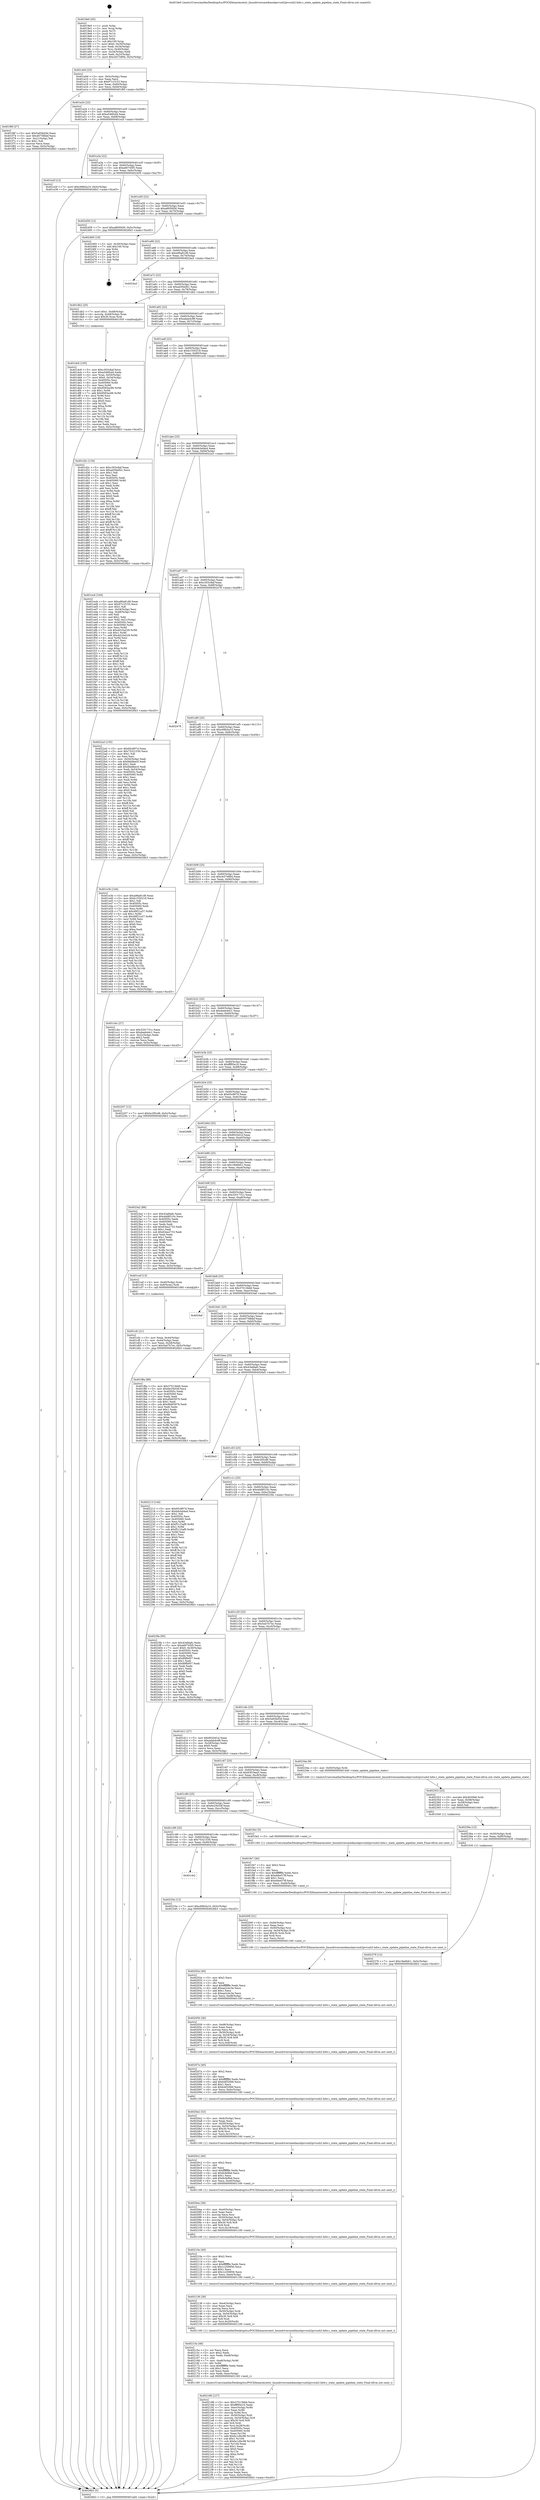 digraph "0x4019e0" {
  label = "0x4019e0 (/mnt/c/Users/mathe/Desktop/tcc/POCII/binaries/extr_linuxdriversmediausbpvrusb2pvrusb2-hdw.c_state_update_pipeline_state_Final-ollvm.out::main(0))"
  labelloc = "t"
  node[shape=record]

  Entry [label="",width=0.3,height=0.3,shape=circle,fillcolor=black,style=filled]
  "0x401a0d" [label="{
     0x401a0d [23]\l
     | [instrs]\l
     &nbsp;&nbsp;0x401a0d \<+3\>: mov -0x5c(%rbp),%eax\l
     &nbsp;&nbsp;0x401a10 \<+2\>: mov %eax,%ecx\l
     &nbsp;&nbsp;0x401a12 \<+6\>: sub $0x97c1f153,%ecx\l
     &nbsp;&nbsp;0x401a18 \<+3\>: mov %eax,-0x60(%rbp)\l
     &nbsp;&nbsp;0x401a1b \<+3\>: mov %ecx,-0x64(%rbp)\l
     &nbsp;&nbsp;0x401a1e \<+6\>: je 0000000000401f6f \<main+0x58f\>\l
  }"]
  "0x401f6f" [label="{
     0x401f6f [27]\l
     | [instrs]\l
     &nbsp;&nbsp;0x401f6f \<+5\>: mov $0x5a93bd3d,%eax\l
     &nbsp;&nbsp;0x401f74 \<+5\>: mov $0x40758bbf,%ecx\l
     &nbsp;&nbsp;0x401f79 \<+3\>: mov -0x21(%rbp),%dl\l
     &nbsp;&nbsp;0x401f7c \<+3\>: test $0x1,%dl\l
     &nbsp;&nbsp;0x401f7f \<+3\>: cmovne %ecx,%eax\l
     &nbsp;&nbsp;0x401f82 \<+3\>: mov %eax,-0x5c(%rbp)\l
     &nbsp;&nbsp;0x401f85 \<+5\>: jmp 00000000004026b3 \<main+0xcd3\>\l
  }"]
  "0x401a24" [label="{
     0x401a24 [22]\l
     | [instrs]\l
     &nbsp;&nbsp;0x401a24 \<+5\>: jmp 0000000000401a29 \<main+0x49\>\l
     &nbsp;&nbsp;0x401a29 \<+3\>: mov -0x60(%rbp),%eax\l
     &nbsp;&nbsp;0x401a2c \<+5\>: sub $0xa546fcd4,%eax\l
     &nbsp;&nbsp;0x401a31 \<+3\>: mov %eax,-0x68(%rbp)\l
     &nbsp;&nbsp;0x401a34 \<+6\>: je 0000000000401e2f \<main+0x44f\>\l
  }"]
  Exit [label="",width=0.3,height=0.3,shape=circle,fillcolor=black,style=filled,peripheries=2]
  "0x401e2f" [label="{
     0x401e2f [12]\l
     | [instrs]\l
     &nbsp;&nbsp;0x401e2f \<+7\>: movl $0xc69b5a10,-0x5c(%rbp)\l
     &nbsp;&nbsp;0x401e36 \<+5\>: jmp 00000000004026b3 \<main+0xcd3\>\l
  }"]
  "0x401a3a" [label="{
     0x401a3a [22]\l
     | [instrs]\l
     &nbsp;&nbsp;0x401a3a \<+5\>: jmp 0000000000401a3f \<main+0x5f\>\l
     &nbsp;&nbsp;0x401a3f \<+3\>: mov -0x60(%rbp),%eax\l
     &nbsp;&nbsp;0x401a42 \<+5\>: sub $0xa60745f5,%eax\l
     &nbsp;&nbsp;0x401a47 \<+3\>: mov %eax,-0x6c(%rbp)\l
     &nbsp;&nbsp;0x401a4a \<+6\>: je 0000000000402459 \<main+0xa79\>\l
  }"]
  "0x402379" [label="{
     0x402379 [12]\l
     | [instrs]\l
     &nbsp;&nbsp;0x402379 \<+7\>: movl $0x18e6bfc1,-0x5c(%rbp)\l
     &nbsp;&nbsp;0x402380 \<+5\>: jmp 00000000004026b3 \<main+0xcd3\>\l
  }"]
  "0x402459" [label="{
     0x402459 [12]\l
     | [instrs]\l
     &nbsp;&nbsp;0x402459 \<+7\>: movl $0xa895f456,-0x5c(%rbp)\l
     &nbsp;&nbsp;0x402460 \<+5\>: jmp 00000000004026b3 \<main+0xcd3\>\l
  }"]
  "0x401a50" [label="{
     0x401a50 [22]\l
     | [instrs]\l
     &nbsp;&nbsp;0x401a50 \<+5\>: jmp 0000000000401a55 \<main+0x75\>\l
     &nbsp;&nbsp;0x401a55 \<+3\>: mov -0x60(%rbp),%eax\l
     &nbsp;&nbsp;0x401a58 \<+5\>: sub $0xa895f456,%eax\l
     &nbsp;&nbsp;0x401a5d \<+3\>: mov %eax,-0x70(%rbp)\l
     &nbsp;&nbsp;0x401a60 \<+6\>: je 0000000000402465 \<main+0xa85\>\l
  }"]
  "0x40236a" [label="{
     0x40236a [15]\l
     | [instrs]\l
     &nbsp;&nbsp;0x40236a \<+4\>: mov -0x50(%rbp),%rdi\l
     &nbsp;&nbsp;0x40236e \<+6\>: mov %eax,-0xf0(%rbp)\l
     &nbsp;&nbsp;0x402374 \<+5\>: call 0000000000401030 \<free@plt\>\l
     | [calls]\l
     &nbsp;&nbsp;0x401030 \{1\} (unknown)\l
  }"]
  "0x402465" [label="{
     0x402465 [19]\l
     | [instrs]\l
     &nbsp;&nbsp;0x402465 \<+3\>: mov -0x30(%rbp),%eax\l
     &nbsp;&nbsp;0x402468 \<+7\>: add $0x100,%rsp\l
     &nbsp;&nbsp;0x40246f \<+1\>: pop %rbx\l
     &nbsp;&nbsp;0x402470 \<+2\>: pop %r12\l
     &nbsp;&nbsp;0x402472 \<+2\>: pop %r14\l
     &nbsp;&nbsp;0x402474 \<+2\>: pop %r15\l
     &nbsp;&nbsp;0x402476 \<+1\>: pop %rbp\l
     &nbsp;&nbsp;0x402477 \<+1\>: ret\l
  }"]
  "0x401a66" [label="{
     0x401a66 [22]\l
     | [instrs]\l
     &nbsp;&nbsp;0x401a66 \<+5\>: jmp 0000000000401a6b \<main+0x8b\>\l
     &nbsp;&nbsp;0x401a6b \<+3\>: mov -0x60(%rbp),%eax\l
     &nbsp;&nbsp;0x401a6e \<+5\>: sub $0xa96a81d9,%eax\l
     &nbsp;&nbsp;0x401a73 \<+3\>: mov %eax,-0x74(%rbp)\l
     &nbsp;&nbsp;0x401a76 \<+6\>: je 00000000004024a3 \<main+0xac3\>\l
  }"]
  "0x402353" [label="{
     0x402353 [23]\l
     | [instrs]\l
     &nbsp;&nbsp;0x402353 \<+10\>: movabs $0x4030b6,%rdi\l
     &nbsp;&nbsp;0x40235d \<+3\>: mov %eax,-0x58(%rbp)\l
     &nbsp;&nbsp;0x402360 \<+3\>: mov -0x58(%rbp),%esi\l
     &nbsp;&nbsp;0x402363 \<+2\>: mov $0x0,%al\l
     &nbsp;&nbsp;0x402365 \<+5\>: call 0000000000401040 \<printf@plt\>\l
     | [calls]\l
     &nbsp;&nbsp;0x401040 \{1\} (unknown)\l
  }"]
  "0x4024a3" [label="{
     0x4024a3\l
  }", style=dashed]
  "0x401a7c" [label="{
     0x401a7c [22]\l
     | [instrs]\l
     &nbsp;&nbsp;0x401a7c \<+5\>: jmp 0000000000401a81 \<main+0xa1\>\l
     &nbsp;&nbsp;0x401a81 \<+3\>: mov -0x60(%rbp),%eax\l
     &nbsp;&nbsp;0x401a84 \<+5\>: sub $0xad30e0b1,%eax\l
     &nbsp;&nbsp;0x401a89 \<+3\>: mov %eax,-0x78(%rbp)\l
     &nbsp;&nbsp;0x401a8c \<+6\>: je 0000000000401db2 \<main+0x3d2\>\l
  }"]
  "0x401cb2" [label="{
     0x401cb2\l
  }", style=dashed]
  "0x401db2" [label="{
     0x401db2 [20]\l
     | [instrs]\l
     &nbsp;&nbsp;0x401db2 \<+7\>: movl $0x1,-0x48(%rbp)\l
     &nbsp;&nbsp;0x401db9 \<+4\>: movslq -0x48(%rbp),%rax\l
     &nbsp;&nbsp;0x401dbd \<+4\>: imul $0x30,%rax,%rdi\l
     &nbsp;&nbsp;0x401dc1 \<+5\>: call 0000000000401050 \<malloc@plt\>\l
     | [calls]\l
     &nbsp;&nbsp;0x401050 \{1\} (unknown)\l
  }"]
  "0x401a92" [label="{
     0x401a92 [22]\l
     | [instrs]\l
     &nbsp;&nbsp;0x401a92 \<+5\>: jmp 0000000000401a97 \<main+0xb7\>\l
     &nbsp;&nbsp;0x401a97 \<+3\>: mov -0x60(%rbp),%eax\l
     &nbsp;&nbsp;0x401a9a \<+5\>: sub $0xadab4c98,%eax\l
     &nbsp;&nbsp;0x401a9f \<+3\>: mov %eax,-0x7c(%rbp)\l
     &nbsp;&nbsp;0x401aa2 \<+6\>: je 0000000000401d2c \<main+0x34c\>\l
  }"]
  "0x40233e" [label="{
     0x40233e [12]\l
     | [instrs]\l
     &nbsp;&nbsp;0x40233e \<+7\>: movl $0xc69b5a10,-0x5c(%rbp)\l
     &nbsp;&nbsp;0x402345 \<+5\>: jmp 00000000004026b3 \<main+0xcd3\>\l
  }"]
  "0x401d2c" [label="{
     0x401d2c [134]\l
     | [instrs]\l
     &nbsp;&nbsp;0x401d2c \<+5\>: mov $0xc303c8af,%eax\l
     &nbsp;&nbsp;0x401d31 \<+5\>: mov $0xad30e0b1,%ecx\l
     &nbsp;&nbsp;0x401d36 \<+2\>: mov $0x1,%dl\l
     &nbsp;&nbsp;0x401d38 \<+2\>: xor %esi,%esi\l
     &nbsp;&nbsp;0x401d3a \<+7\>: mov 0x40505c,%edi\l
     &nbsp;&nbsp;0x401d41 \<+8\>: mov 0x405060,%r8d\l
     &nbsp;&nbsp;0x401d49 \<+3\>: sub $0x1,%esi\l
     &nbsp;&nbsp;0x401d4c \<+3\>: mov %edi,%r9d\l
     &nbsp;&nbsp;0x401d4f \<+3\>: add %esi,%r9d\l
     &nbsp;&nbsp;0x401d52 \<+4\>: imul %r9d,%edi\l
     &nbsp;&nbsp;0x401d56 \<+3\>: and $0x1,%edi\l
     &nbsp;&nbsp;0x401d59 \<+3\>: cmp $0x0,%edi\l
     &nbsp;&nbsp;0x401d5c \<+4\>: sete %r10b\l
     &nbsp;&nbsp;0x401d60 \<+4\>: cmp $0xa,%r8d\l
     &nbsp;&nbsp;0x401d64 \<+4\>: setl %r11b\l
     &nbsp;&nbsp;0x401d68 \<+3\>: mov %r10b,%bl\l
     &nbsp;&nbsp;0x401d6b \<+3\>: xor $0xff,%bl\l
     &nbsp;&nbsp;0x401d6e \<+3\>: mov %r11b,%r14b\l
     &nbsp;&nbsp;0x401d71 \<+4\>: xor $0xff,%r14b\l
     &nbsp;&nbsp;0x401d75 \<+3\>: xor $0x1,%dl\l
     &nbsp;&nbsp;0x401d78 \<+3\>: mov %bl,%r15b\l
     &nbsp;&nbsp;0x401d7b \<+4\>: and $0xff,%r15b\l
     &nbsp;&nbsp;0x401d7f \<+3\>: and %dl,%r10b\l
     &nbsp;&nbsp;0x401d82 \<+3\>: mov %r14b,%r12b\l
     &nbsp;&nbsp;0x401d85 \<+4\>: and $0xff,%r12b\l
     &nbsp;&nbsp;0x401d89 \<+3\>: and %dl,%r11b\l
     &nbsp;&nbsp;0x401d8c \<+3\>: or %r10b,%r15b\l
     &nbsp;&nbsp;0x401d8f \<+3\>: or %r11b,%r12b\l
     &nbsp;&nbsp;0x401d92 \<+3\>: xor %r12b,%r15b\l
     &nbsp;&nbsp;0x401d95 \<+3\>: or %r14b,%bl\l
     &nbsp;&nbsp;0x401d98 \<+3\>: xor $0xff,%bl\l
     &nbsp;&nbsp;0x401d9b \<+3\>: or $0x1,%dl\l
     &nbsp;&nbsp;0x401d9e \<+2\>: and %dl,%bl\l
     &nbsp;&nbsp;0x401da0 \<+3\>: or %bl,%r15b\l
     &nbsp;&nbsp;0x401da3 \<+4\>: test $0x1,%r15b\l
     &nbsp;&nbsp;0x401da7 \<+3\>: cmovne %ecx,%eax\l
     &nbsp;&nbsp;0x401daa \<+3\>: mov %eax,-0x5c(%rbp)\l
     &nbsp;&nbsp;0x401dad \<+5\>: jmp 00000000004026b3 \<main+0xcd3\>\l
  }"]
  "0x401aa8" [label="{
     0x401aa8 [22]\l
     | [instrs]\l
     &nbsp;&nbsp;0x401aa8 \<+5\>: jmp 0000000000401aad \<main+0xcd\>\l
     &nbsp;&nbsp;0x401aad \<+3\>: mov -0x60(%rbp),%eax\l
     &nbsp;&nbsp;0x401ab0 \<+5\>: sub $0xb1550218,%eax\l
     &nbsp;&nbsp;0x401ab5 \<+3\>: mov %eax,-0x80(%rbp)\l
     &nbsp;&nbsp;0x401ab8 \<+6\>: je 0000000000401ecb \<main+0x4eb\>\l
  }"]
  "0x402188" [label="{
     0x402188 [127]\l
     | [instrs]\l
     &nbsp;&nbsp;0x402188 \<+5\>: mov $0x37013bb6,%ecx\l
     &nbsp;&nbsp;0x40218d \<+5\>: mov $0xfff95e16,%edx\l
     &nbsp;&nbsp;0x402192 \<+7\>: mov -0xec(%rbp),%r9d\l
     &nbsp;&nbsp;0x402199 \<+4\>: imul %eax,%r9d\l
     &nbsp;&nbsp;0x40219d \<+3\>: movslq %r9d,%rsi\l
     &nbsp;&nbsp;0x4021a0 \<+4\>: mov -0x50(%rbp),%rdi\l
     &nbsp;&nbsp;0x4021a4 \<+4\>: movslq -0x54(%rbp),%r8\l
     &nbsp;&nbsp;0x4021a8 \<+4\>: imul $0x30,%r8,%r8\l
     &nbsp;&nbsp;0x4021ac \<+3\>: add %r8,%rdi\l
     &nbsp;&nbsp;0x4021af \<+4\>: mov %rsi,0x28(%rdi)\l
     &nbsp;&nbsp;0x4021b3 \<+7\>: mov 0x40505c,%eax\l
     &nbsp;&nbsp;0x4021ba \<+8\>: mov 0x405060,%r9d\l
     &nbsp;&nbsp;0x4021c2 \<+3\>: mov %eax,%r10d\l
     &nbsp;&nbsp;0x4021c5 \<+7\>: add $0xbc1dbc98,%r10d\l
     &nbsp;&nbsp;0x4021cc \<+4\>: sub $0x1,%r10d\l
     &nbsp;&nbsp;0x4021d0 \<+7\>: sub $0xbc1dbc98,%r10d\l
     &nbsp;&nbsp;0x4021d7 \<+4\>: imul %r10d,%eax\l
     &nbsp;&nbsp;0x4021db \<+3\>: and $0x1,%eax\l
     &nbsp;&nbsp;0x4021de \<+3\>: cmp $0x0,%eax\l
     &nbsp;&nbsp;0x4021e1 \<+4\>: sete %r11b\l
     &nbsp;&nbsp;0x4021e5 \<+4\>: cmp $0xa,%r9d\l
     &nbsp;&nbsp;0x4021e9 \<+3\>: setl %bl\l
     &nbsp;&nbsp;0x4021ec \<+3\>: mov %r11b,%r14b\l
     &nbsp;&nbsp;0x4021ef \<+3\>: and %bl,%r14b\l
     &nbsp;&nbsp;0x4021f2 \<+3\>: xor %bl,%r11b\l
     &nbsp;&nbsp;0x4021f5 \<+3\>: or %r11b,%r14b\l
     &nbsp;&nbsp;0x4021f8 \<+4\>: test $0x1,%r14b\l
     &nbsp;&nbsp;0x4021fc \<+3\>: cmovne %edx,%ecx\l
     &nbsp;&nbsp;0x4021ff \<+3\>: mov %ecx,-0x5c(%rbp)\l
     &nbsp;&nbsp;0x402202 \<+5\>: jmp 00000000004026b3 \<main+0xcd3\>\l
  }"]
  "0x401ecb" [label="{
     0x401ecb [164]\l
     | [instrs]\l
     &nbsp;&nbsp;0x401ecb \<+5\>: mov $0xa96a81d9,%eax\l
     &nbsp;&nbsp;0x401ed0 \<+5\>: mov $0x97c1f153,%ecx\l
     &nbsp;&nbsp;0x401ed5 \<+2\>: mov $0x1,%dl\l
     &nbsp;&nbsp;0x401ed7 \<+3\>: mov -0x54(%rbp),%esi\l
     &nbsp;&nbsp;0x401eda \<+3\>: cmp -0x48(%rbp),%esi\l
     &nbsp;&nbsp;0x401edd \<+4\>: setl %dil\l
     &nbsp;&nbsp;0x401ee1 \<+4\>: and $0x1,%dil\l
     &nbsp;&nbsp;0x401ee5 \<+4\>: mov %dil,-0x21(%rbp)\l
     &nbsp;&nbsp;0x401ee9 \<+7\>: mov 0x40505c,%esi\l
     &nbsp;&nbsp;0x401ef0 \<+8\>: mov 0x405060,%r8d\l
     &nbsp;&nbsp;0x401ef8 \<+3\>: mov %esi,%r9d\l
     &nbsp;&nbsp;0x401efb \<+7\>: sub $0x4d10a229,%r9d\l
     &nbsp;&nbsp;0x401f02 \<+4\>: sub $0x1,%r9d\l
     &nbsp;&nbsp;0x401f06 \<+7\>: add $0x4d10a229,%r9d\l
     &nbsp;&nbsp;0x401f0d \<+4\>: imul %r9d,%esi\l
     &nbsp;&nbsp;0x401f11 \<+3\>: and $0x1,%esi\l
     &nbsp;&nbsp;0x401f14 \<+3\>: cmp $0x0,%esi\l
     &nbsp;&nbsp;0x401f17 \<+4\>: sete %dil\l
     &nbsp;&nbsp;0x401f1b \<+4\>: cmp $0xa,%r8d\l
     &nbsp;&nbsp;0x401f1f \<+4\>: setl %r10b\l
     &nbsp;&nbsp;0x401f23 \<+3\>: mov %dil,%r11b\l
     &nbsp;&nbsp;0x401f26 \<+4\>: xor $0xff,%r11b\l
     &nbsp;&nbsp;0x401f2a \<+3\>: mov %r10b,%bl\l
     &nbsp;&nbsp;0x401f2d \<+3\>: xor $0xff,%bl\l
     &nbsp;&nbsp;0x401f30 \<+3\>: xor $0x1,%dl\l
     &nbsp;&nbsp;0x401f33 \<+3\>: mov %r11b,%r14b\l
     &nbsp;&nbsp;0x401f36 \<+4\>: and $0xff,%r14b\l
     &nbsp;&nbsp;0x401f3a \<+3\>: and %dl,%dil\l
     &nbsp;&nbsp;0x401f3d \<+3\>: mov %bl,%r15b\l
     &nbsp;&nbsp;0x401f40 \<+4\>: and $0xff,%r15b\l
     &nbsp;&nbsp;0x401f44 \<+3\>: and %dl,%r10b\l
     &nbsp;&nbsp;0x401f47 \<+3\>: or %dil,%r14b\l
     &nbsp;&nbsp;0x401f4a \<+3\>: or %r10b,%r15b\l
     &nbsp;&nbsp;0x401f4d \<+3\>: xor %r15b,%r14b\l
     &nbsp;&nbsp;0x401f50 \<+3\>: or %bl,%r11b\l
     &nbsp;&nbsp;0x401f53 \<+4\>: xor $0xff,%r11b\l
     &nbsp;&nbsp;0x401f57 \<+3\>: or $0x1,%dl\l
     &nbsp;&nbsp;0x401f5a \<+3\>: and %dl,%r11b\l
     &nbsp;&nbsp;0x401f5d \<+3\>: or %r11b,%r14b\l
     &nbsp;&nbsp;0x401f60 \<+4\>: test $0x1,%r14b\l
     &nbsp;&nbsp;0x401f64 \<+3\>: cmovne %ecx,%eax\l
     &nbsp;&nbsp;0x401f67 \<+3\>: mov %eax,-0x5c(%rbp)\l
     &nbsp;&nbsp;0x401f6a \<+5\>: jmp 00000000004026b3 \<main+0xcd3\>\l
  }"]
  "0x401abe" [label="{
     0x401abe [25]\l
     | [instrs]\l
     &nbsp;&nbsp;0x401abe \<+5\>: jmp 0000000000401ac3 \<main+0xe3\>\l
     &nbsp;&nbsp;0x401ac3 \<+3\>: mov -0x60(%rbp),%eax\l
     &nbsp;&nbsp;0x401ac6 \<+5\>: sub $0xbdcbd4a4,%eax\l
     &nbsp;&nbsp;0x401acb \<+6\>: mov %eax,-0x84(%rbp)\l
     &nbsp;&nbsp;0x401ad1 \<+6\>: je 00000000004022a3 \<main+0x8c3\>\l
  }"]
  "0x40215a" [label="{
     0x40215a [46]\l
     | [instrs]\l
     &nbsp;&nbsp;0x40215a \<+2\>: xor %ecx,%ecx\l
     &nbsp;&nbsp;0x40215c \<+5\>: mov $0x2,%edx\l
     &nbsp;&nbsp;0x402161 \<+6\>: mov %edx,-0xe8(%rbp)\l
     &nbsp;&nbsp;0x402167 \<+1\>: cltd\l
     &nbsp;&nbsp;0x402168 \<+7\>: mov -0xe8(%rbp),%r9d\l
     &nbsp;&nbsp;0x40216f \<+3\>: idiv %r9d\l
     &nbsp;&nbsp;0x402172 \<+6\>: imul $0xfffffffe,%edx,%edx\l
     &nbsp;&nbsp;0x402178 \<+3\>: sub $0x1,%ecx\l
     &nbsp;&nbsp;0x40217b \<+2\>: sub %ecx,%edx\l
     &nbsp;&nbsp;0x40217d \<+6\>: mov %edx,-0xec(%rbp)\l
     &nbsp;&nbsp;0x402183 \<+5\>: call 0000000000401160 \<next_i\>\l
     | [calls]\l
     &nbsp;&nbsp;0x401160 \{1\} (/mnt/c/Users/mathe/Desktop/tcc/POCII/binaries/extr_linuxdriversmediausbpvrusb2pvrusb2-hdw.c_state_update_pipeline_state_Final-ollvm.out::next_i)\l
  }"]
  "0x4022a3" [label="{
     0x4022a3 [155]\l
     | [instrs]\l
     &nbsp;&nbsp;0x4022a3 \<+5\>: mov $0x65c897d,%eax\l
     &nbsp;&nbsp;0x4022a8 \<+5\>: mov $0x75321530,%ecx\l
     &nbsp;&nbsp;0x4022ad \<+2\>: mov $0x1,%dl\l
     &nbsp;&nbsp;0x4022af \<+2\>: xor %esi,%esi\l
     &nbsp;&nbsp;0x4022b1 \<+3\>: mov -0x54(%rbp),%edi\l
     &nbsp;&nbsp;0x4022b4 \<+6\>: sub $0xfdddbec0,%edi\l
     &nbsp;&nbsp;0x4022ba \<+3\>: add $0x1,%edi\l
     &nbsp;&nbsp;0x4022bd \<+6\>: add $0xfdddbec0,%edi\l
     &nbsp;&nbsp;0x4022c3 \<+3\>: mov %edi,-0x54(%rbp)\l
     &nbsp;&nbsp;0x4022c6 \<+7\>: mov 0x40505c,%edi\l
     &nbsp;&nbsp;0x4022cd \<+8\>: mov 0x405060,%r8d\l
     &nbsp;&nbsp;0x4022d5 \<+3\>: sub $0x1,%esi\l
     &nbsp;&nbsp;0x4022d8 \<+3\>: mov %edi,%r9d\l
     &nbsp;&nbsp;0x4022db \<+3\>: add %esi,%r9d\l
     &nbsp;&nbsp;0x4022de \<+4\>: imul %r9d,%edi\l
     &nbsp;&nbsp;0x4022e2 \<+3\>: and $0x1,%edi\l
     &nbsp;&nbsp;0x4022e5 \<+3\>: cmp $0x0,%edi\l
     &nbsp;&nbsp;0x4022e8 \<+4\>: sete %r10b\l
     &nbsp;&nbsp;0x4022ec \<+4\>: cmp $0xa,%r8d\l
     &nbsp;&nbsp;0x4022f0 \<+4\>: setl %r11b\l
     &nbsp;&nbsp;0x4022f4 \<+3\>: mov %r10b,%bl\l
     &nbsp;&nbsp;0x4022f7 \<+3\>: xor $0xff,%bl\l
     &nbsp;&nbsp;0x4022fa \<+3\>: mov %r11b,%r14b\l
     &nbsp;&nbsp;0x4022fd \<+4\>: xor $0xff,%r14b\l
     &nbsp;&nbsp;0x402301 \<+3\>: xor $0x0,%dl\l
     &nbsp;&nbsp;0x402304 \<+3\>: mov %bl,%r15b\l
     &nbsp;&nbsp;0x402307 \<+4\>: and $0x0,%r15b\l
     &nbsp;&nbsp;0x40230b \<+3\>: and %dl,%r10b\l
     &nbsp;&nbsp;0x40230e \<+3\>: mov %r14b,%r12b\l
     &nbsp;&nbsp;0x402311 \<+4\>: and $0x0,%r12b\l
     &nbsp;&nbsp;0x402315 \<+3\>: and %dl,%r11b\l
     &nbsp;&nbsp;0x402318 \<+3\>: or %r10b,%r15b\l
     &nbsp;&nbsp;0x40231b \<+3\>: or %r11b,%r12b\l
     &nbsp;&nbsp;0x40231e \<+3\>: xor %r12b,%r15b\l
     &nbsp;&nbsp;0x402321 \<+3\>: or %r14b,%bl\l
     &nbsp;&nbsp;0x402324 \<+3\>: xor $0xff,%bl\l
     &nbsp;&nbsp;0x402327 \<+3\>: or $0x0,%dl\l
     &nbsp;&nbsp;0x40232a \<+2\>: and %dl,%bl\l
     &nbsp;&nbsp;0x40232c \<+3\>: or %bl,%r15b\l
     &nbsp;&nbsp;0x40232f \<+4\>: test $0x1,%r15b\l
     &nbsp;&nbsp;0x402333 \<+3\>: cmovne %ecx,%eax\l
     &nbsp;&nbsp;0x402336 \<+3\>: mov %eax,-0x5c(%rbp)\l
     &nbsp;&nbsp;0x402339 \<+5\>: jmp 00000000004026b3 \<main+0xcd3\>\l
  }"]
  "0x401ad7" [label="{
     0x401ad7 [25]\l
     | [instrs]\l
     &nbsp;&nbsp;0x401ad7 \<+5\>: jmp 0000000000401adc \<main+0xfc\>\l
     &nbsp;&nbsp;0x401adc \<+3\>: mov -0x60(%rbp),%eax\l
     &nbsp;&nbsp;0x401adf \<+5\>: sub $0xc303c8af,%eax\l
     &nbsp;&nbsp;0x401ae4 \<+6\>: mov %eax,-0x88(%rbp)\l
     &nbsp;&nbsp;0x401aea \<+6\>: je 0000000000402478 \<main+0xa98\>\l
  }"]
  "0x402136" [label="{
     0x402136 [36]\l
     | [instrs]\l
     &nbsp;&nbsp;0x402136 \<+6\>: mov -0xe4(%rbp),%ecx\l
     &nbsp;&nbsp;0x40213c \<+3\>: imul %eax,%ecx\l
     &nbsp;&nbsp;0x40213f \<+3\>: movslq %ecx,%rsi\l
     &nbsp;&nbsp;0x402142 \<+4\>: mov -0x50(%rbp),%rdi\l
     &nbsp;&nbsp;0x402146 \<+4\>: movslq -0x54(%rbp),%r8\l
     &nbsp;&nbsp;0x40214a \<+4\>: imul $0x30,%r8,%r8\l
     &nbsp;&nbsp;0x40214e \<+3\>: add %r8,%rdi\l
     &nbsp;&nbsp;0x402151 \<+4\>: mov %rsi,0x20(%rdi)\l
     &nbsp;&nbsp;0x402155 \<+5\>: call 0000000000401160 \<next_i\>\l
     | [calls]\l
     &nbsp;&nbsp;0x401160 \{1\} (/mnt/c/Users/mathe/Desktop/tcc/POCII/binaries/extr_linuxdriversmediausbpvrusb2pvrusb2-hdw.c_state_update_pipeline_state_Final-ollvm.out::next_i)\l
  }"]
  "0x402478" [label="{
     0x402478\l
  }", style=dashed]
  "0x401af0" [label="{
     0x401af0 [25]\l
     | [instrs]\l
     &nbsp;&nbsp;0x401af0 \<+5\>: jmp 0000000000401af5 \<main+0x115\>\l
     &nbsp;&nbsp;0x401af5 \<+3\>: mov -0x60(%rbp),%eax\l
     &nbsp;&nbsp;0x401af8 \<+5\>: sub $0xc69b5a10,%eax\l
     &nbsp;&nbsp;0x401afd \<+6\>: mov %eax,-0x8c(%rbp)\l
     &nbsp;&nbsp;0x401b03 \<+6\>: je 0000000000401e3b \<main+0x45b\>\l
  }"]
  "0x40210e" [label="{
     0x40210e [40]\l
     | [instrs]\l
     &nbsp;&nbsp;0x40210e \<+5\>: mov $0x2,%ecx\l
     &nbsp;&nbsp;0x402113 \<+1\>: cltd\l
     &nbsp;&nbsp;0x402114 \<+2\>: idiv %ecx\l
     &nbsp;&nbsp;0x402116 \<+6\>: imul $0xfffffffe,%edx,%ecx\l
     &nbsp;&nbsp;0x40211c \<+6\>: sub $0x1c259956,%ecx\l
     &nbsp;&nbsp;0x402122 \<+3\>: add $0x1,%ecx\l
     &nbsp;&nbsp;0x402125 \<+6\>: add $0x1c259956,%ecx\l
     &nbsp;&nbsp;0x40212b \<+6\>: mov %ecx,-0xe4(%rbp)\l
     &nbsp;&nbsp;0x402131 \<+5\>: call 0000000000401160 \<next_i\>\l
     | [calls]\l
     &nbsp;&nbsp;0x401160 \{1\} (/mnt/c/Users/mathe/Desktop/tcc/POCII/binaries/extr_linuxdriversmediausbpvrusb2pvrusb2-hdw.c_state_update_pipeline_state_Final-ollvm.out::next_i)\l
  }"]
  "0x401e3b" [label="{
     0x401e3b [144]\l
     | [instrs]\l
     &nbsp;&nbsp;0x401e3b \<+5\>: mov $0xa96a81d9,%eax\l
     &nbsp;&nbsp;0x401e40 \<+5\>: mov $0xb1550218,%ecx\l
     &nbsp;&nbsp;0x401e45 \<+2\>: mov $0x1,%dl\l
     &nbsp;&nbsp;0x401e47 \<+7\>: mov 0x40505c,%esi\l
     &nbsp;&nbsp;0x401e4e \<+7\>: mov 0x405060,%edi\l
     &nbsp;&nbsp;0x401e55 \<+3\>: mov %esi,%r8d\l
     &nbsp;&nbsp;0x401e58 \<+7\>: add $0x49f21a37,%r8d\l
     &nbsp;&nbsp;0x401e5f \<+4\>: sub $0x1,%r8d\l
     &nbsp;&nbsp;0x401e63 \<+7\>: sub $0x49f21a37,%r8d\l
     &nbsp;&nbsp;0x401e6a \<+4\>: imul %r8d,%esi\l
     &nbsp;&nbsp;0x401e6e \<+3\>: and $0x1,%esi\l
     &nbsp;&nbsp;0x401e71 \<+3\>: cmp $0x0,%esi\l
     &nbsp;&nbsp;0x401e74 \<+4\>: sete %r9b\l
     &nbsp;&nbsp;0x401e78 \<+3\>: cmp $0xa,%edi\l
     &nbsp;&nbsp;0x401e7b \<+4\>: setl %r10b\l
     &nbsp;&nbsp;0x401e7f \<+3\>: mov %r9b,%r11b\l
     &nbsp;&nbsp;0x401e82 \<+4\>: xor $0xff,%r11b\l
     &nbsp;&nbsp;0x401e86 \<+3\>: mov %r10b,%bl\l
     &nbsp;&nbsp;0x401e89 \<+3\>: xor $0xff,%bl\l
     &nbsp;&nbsp;0x401e8c \<+3\>: xor $0x0,%dl\l
     &nbsp;&nbsp;0x401e8f \<+3\>: mov %r11b,%r14b\l
     &nbsp;&nbsp;0x401e92 \<+4\>: and $0x0,%r14b\l
     &nbsp;&nbsp;0x401e96 \<+3\>: and %dl,%r9b\l
     &nbsp;&nbsp;0x401e99 \<+3\>: mov %bl,%r15b\l
     &nbsp;&nbsp;0x401e9c \<+4\>: and $0x0,%r15b\l
     &nbsp;&nbsp;0x401ea0 \<+3\>: and %dl,%r10b\l
     &nbsp;&nbsp;0x401ea3 \<+3\>: or %r9b,%r14b\l
     &nbsp;&nbsp;0x401ea6 \<+3\>: or %r10b,%r15b\l
     &nbsp;&nbsp;0x401ea9 \<+3\>: xor %r15b,%r14b\l
     &nbsp;&nbsp;0x401eac \<+3\>: or %bl,%r11b\l
     &nbsp;&nbsp;0x401eaf \<+4\>: xor $0xff,%r11b\l
     &nbsp;&nbsp;0x401eb3 \<+3\>: or $0x0,%dl\l
     &nbsp;&nbsp;0x401eb6 \<+3\>: and %dl,%r11b\l
     &nbsp;&nbsp;0x401eb9 \<+3\>: or %r11b,%r14b\l
     &nbsp;&nbsp;0x401ebc \<+4\>: test $0x1,%r14b\l
     &nbsp;&nbsp;0x401ec0 \<+3\>: cmovne %ecx,%eax\l
     &nbsp;&nbsp;0x401ec3 \<+3\>: mov %eax,-0x5c(%rbp)\l
     &nbsp;&nbsp;0x401ec6 \<+5\>: jmp 00000000004026b3 \<main+0xcd3\>\l
  }"]
  "0x401b09" [label="{
     0x401b09 [25]\l
     | [instrs]\l
     &nbsp;&nbsp;0x401b09 \<+5\>: jmp 0000000000401b0e \<main+0x12e\>\l
     &nbsp;&nbsp;0x401b0e \<+3\>: mov -0x60(%rbp),%eax\l
     &nbsp;&nbsp;0x401b11 \<+5\>: sub $0xcb57e894,%eax\l
     &nbsp;&nbsp;0x401b16 \<+6\>: mov %eax,-0x90(%rbp)\l
     &nbsp;&nbsp;0x401b1c \<+6\>: je 0000000000401cbc \<main+0x2dc\>\l
  }"]
  "0x4020ea" [label="{
     0x4020ea [36]\l
     | [instrs]\l
     &nbsp;&nbsp;0x4020ea \<+6\>: mov -0xe0(%rbp),%ecx\l
     &nbsp;&nbsp;0x4020f0 \<+3\>: imul %eax,%ecx\l
     &nbsp;&nbsp;0x4020f3 \<+3\>: movslq %ecx,%rsi\l
     &nbsp;&nbsp;0x4020f6 \<+4\>: mov -0x50(%rbp),%rdi\l
     &nbsp;&nbsp;0x4020fa \<+4\>: movslq -0x54(%rbp),%r8\l
     &nbsp;&nbsp;0x4020fe \<+4\>: imul $0x30,%r8,%r8\l
     &nbsp;&nbsp;0x402102 \<+3\>: add %r8,%rdi\l
     &nbsp;&nbsp;0x402105 \<+4\>: mov %rsi,0x18(%rdi)\l
     &nbsp;&nbsp;0x402109 \<+5\>: call 0000000000401160 \<next_i\>\l
     | [calls]\l
     &nbsp;&nbsp;0x401160 \{1\} (/mnt/c/Users/mathe/Desktop/tcc/POCII/binaries/extr_linuxdriversmediausbpvrusb2pvrusb2-hdw.c_state_update_pipeline_state_Final-ollvm.out::next_i)\l
  }"]
  "0x401cbc" [label="{
     0x401cbc [27]\l
     | [instrs]\l
     &nbsp;&nbsp;0x401cbc \<+5\>: mov $0x3201731c,%eax\l
     &nbsp;&nbsp;0x401cc1 \<+5\>: mov $0xdeeb44c1,%ecx\l
     &nbsp;&nbsp;0x401cc6 \<+3\>: mov -0x2c(%rbp),%edx\l
     &nbsp;&nbsp;0x401cc9 \<+3\>: cmp $0x2,%edx\l
     &nbsp;&nbsp;0x401ccc \<+3\>: cmovne %ecx,%eax\l
     &nbsp;&nbsp;0x401ccf \<+3\>: mov %eax,-0x5c(%rbp)\l
     &nbsp;&nbsp;0x401cd2 \<+5\>: jmp 00000000004026b3 \<main+0xcd3\>\l
  }"]
  "0x401b22" [label="{
     0x401b22 [25]\l
     | [instrs]\l
     &nbsp;&nbsp;0x401b22 \<+5\>: jmp 0000000000401b27 \<main+0x147\>\l
     &nbsp;&nbsp;0x401b27 \<+3\>: mov -0x60(%rbp),%eax\l
     &nbsp;&nbsp;0x401b2a \<+5\>: sub $0xdeeb44c1,%eax\l
     &nbsp;&nbsp;0x401b2f \<+6\>: mov %eax,-0x94(%rbp)\l
     &nbsp;&nbsp;0x401b35 \<+6\>: je 0000000000401cd7 \<main+0x2f7\>\l
  }"]
  "0x4026b3" [label="{
     0x4026b3 [5]\l
     | [instrs]\l
     &nbsp;&nbsp;0x4026b3 \<+5\>: jmp 0000000000401a0d \<main+0x2d\>\l
  }"]
  "0x4019e0" [label="{
     0x4019e0 [45]\l
     | [instrs]\l
     &nbsp;&nbsp;0x4019e0 \<+1\>: push %rbp\l
     &nbsp;&nbsp;0x4019e1 \<+3\>: mov %rsp,%rbp\l
     &nbsp;&nbsp;0x4019e4 \<+2\>: push %r15\l
     &nbsp;&nbsp;0x4019e6 \<+2\>: push %r14\l
     &nbsp;&nbsp;0x4019e8 \<+2\>: push %r12\l
     &nbsp;&nbsp;0x4019ea \<+1\>: push %rbx\l
     &nbsp;&nbsp;0x4019eb \<+7\>: sub $0x100,%rsp\l
     &nbsp;&nbsp;0x4019f2 \<+7\>: movl $0x0,-0x30(%rbp)\l
     &nbsp;&nbsp;0x4019f9 \<+3\>: mov %edi,-0x34(%rbp)\l
     &nbsp;&nbsp;0x4019fc \<+4\>: mov %rsi,-0x40(%rbp)\l
     &nbsp;&nbsp;0x401a00 \<+3\>: mov -0x34(%rbp),%edi\l
     &nbsp;&nbsp;0x401a03 \<+3\>: mov %edi,-0x2c(%rbp)\l
     &nbsp;&nbsp;0x401a06 \<+7\>: movl $0xcb57e894,-0x5c(%rbp)\l
  }"]
  "0x4020c2" [label="{
     0x4020c2 [40]\l
     | [instrs]\l
     &nbsp;&nbsp;0x4020c2 \<+5\>: mov $0x2,%ecx\l
     &nbsp;&nbsp;0x4020c7 \<+1\>: cltd\l
     &nbsp;&nbsp;0x4020c8 \<+2\>: idiv %ecx\l
     &nbsp;&nbsp;0x4020ca \<+6\>: imul $0xfffffffe,%edx,%ecx\l
     &nbsp;&nbsp;0x4020d0 \<+6\>: sub $0x6cfe9bd,%ecx\l
     &nbsp;&nbsp;0x4020d6 \<+3\>: add $0x1,%ecx\l
     &nbsp;&nbsp;0x4020d9 \<+6\>: add $0x6cfe9bd,%ecx\l
     &nbsp;&nbsp;0x4020df \<+6\>: mov %ecx,-0xe0(%rbp)\l
     &nbsp;&nbsp;0x4020e5 \<+5\>: call 0000000000401160 \<next_i\>\l
     | [calls]\l
     &nbsp;&nbsp;0x401160 \{1\} (/mnt/c/Users/mathe/Desktop/tcc/POCII/binaries/extr_linuxdriversmediausbpvrusb2pvrusb2-hdw.c_state_update_pipeline_state_Final-ollvm.out::next_i)\l
  }"]
  "0x401cd7" [label="{
     0x401cd7\l
  }", style=dashed]
  "0x401b3b" [label="{
     0x401b3b [25]\l
     | [instrs]\l
     &nbsp;&nbsp;0x401b3b \<+5\>: jmp 0000000000401b40 \<main+0x160\>\l
     &nbsp;&nbsp;0x401b40 \<+3\>: mov -0x60(%rbp),%eax\l
     &nbsp;&nbsp;0x401b43 \<+5\>: sub $0xfff95e16,%eax\l
     &nbsp;&nbsp;0x401b48 \<+6\>: mov %eax,-0x98(%rbp)\l
     &nbsp;&nbsp;0x401b4e \<+6\>: je 0000000000402207 \<main+0x827\>\l
  }"]
  "0x4020a2" [label="{
     0x4020a2 [32]\l
     | [instrs]\l
     &nbsp;&nbsp;0x4020a2 \<+6\>: mov -0xdc(%rbp),%ecx\l
     &nbsp;&nbsp;0x4020a8 \<+3\>: imul %eax,%ecx\l
     &nbsp;&nbsp;0x4020ab \<+4\>: mov -0x50(%rbp),%rsi\l
     &nbsp;&nbsp;0x4020af \<+4\>: movslq -0x54(%rbp),%rdi\l
     &nbsp;&nbsp;0x4020b3 \<+4\>: imul $0x30,%rdi,%rdi\l
     &nbsp;&nbsp;0x4020b7 \<+3\>: add %rdi,%rsi\l
     &nbsp;&nbsp;0x4020ba \<+3\>: mov %ecx,0x10(%rsi)\l
     &nbsp;&nbsp;0x4020bd \<+5\>: call 0000000000401160 \<next_i\>\l
     | [calls]\l
     &nbsp;&nbsp;0x401160 \{1\} (/mnt/c/Users/mathe/Desktop/tcc/POCII/binaries/extr_linuxdriversmediausbpvrusb2pvrusb2-hdw.c_state_update_pipeline_state_Final-ollvm.out::next_i)\l
  }"]
  "0x402207" [label="{
     0x402207 [12]\l
     | [instrs]\l
     &nbsp;&nbsp;0x402207 \<+7\>: movl $0x4c2f5cd6,-0x5c(%rbp)\l
     &nbsp;&nbsp;0x40220e \<+5\>: jmp 00000000004026b3 \<main+0xcd3\>\l
  }"]
  "0x401b54" [label="{
     0x401b54 [25]\l
     | [instrs]\l
     &nbsp;&nbsp;0x401b54 \<+5\>: jmp 0000000000401b59 \<main+0x179\>\l
     &nbsp;&nbsp;0x401b59 \<+3\>: mov -0x60(%rbp),%eax\l
     &nbsp;&nbsp;0x401b5c \<+5\>: sub $0x65c897d,%eax\l
     &nbsp;&nbsp;0x401b61 \<+6\>: mov %eax,-0x9c(%rbp)\l
     &nbsp;&nbsp;0x401b67 \<+6\>: je 0000000000402686 \<main+0xca6\>\l
  }"]
  "0x40207a" [label="{
     0x40207a [40]\l
     | [instrs]\l
     &nbsp;&nbsp;0x40207a \<+5\>: mov $0x2,%ecx\l
     &nbsp;&nbsp;0x40207f \<+1\>: cltd\l
     &nbsp;&nbsp;0x402080 \<+2\>: idiv %ecx\l
     &nbsp;&nbsp;0x402082 \<+6\>: imul $0xfffffffe,%edx,%ecx\l
     &nbsp;&nbsp;0x402088 \<+6\>: add $0xb4f32fd9,%ecx\l
     &nbsp;&nbsp;0x40208e \<+3\>: add $0x1,%ecx\l
     &nbsp;&nbsp;0x402091 \<+6\>: sub $0xb4f32fd9,%ecx\l
     &nbsp;&nbsp;0x402097 \<+6\>: mov %ecx,-0xdc(%rbp)\l
     &nbsp;&nbsp;0x40209d \<+5\>: call 0000000000401160 \<next_i\>\l
     | [calls]\l
     &nbsp;&nbsp;0x401160 \{1\} (/mnt/c/Users/mathe/Desktop/tcc/POCII/binaries/extr_linuxdriversmediausbpvrusb2pvrusb2-hdw.c_state_update_pipeline_state_Final-ollvm.out::next_i)\l
  }"]
  "0x402686" [label="{
     0x402686\l
  }", style=dashed]
  "0x401b6d" [label="{
     0x401b6d [25]\l
     | [instrs]\l
     &nbsp;&nbsp;0x401b6d \<+5\>: jmp 0000000000401b72 \<main+0x192\>\l
     &nbsp;&nbsp;0x401b72 \<+3\>: mov -0x60(%rbp),%eax\l
     &nbsp;&nbsp;0x401b75 \<+5\>: sub $0x8020d1d,%eax\l
     &nbsp;&nbsp;0x401b7a \<+6\>: mov %eax,-0xa0(%rbp)\l
     &nbsp;&nbsp;0x401b80 \<+6\>: je 0000000000402385 \<main+0x9a5\>\l
  }"]
  "0x402056" [label="{
     0x402056 [36]\l
     | [instrs]\l
     &nbsp;&nbsp;0x402056 \<+6\>: mov -0xd8(%rbp),%ecx\l
     &nbsp;&nbsp;0x40205c \<+3\>: imul %eax,%ecx\l
     &nbsp;&nbsp;0x40205f \<+3\>: movslq %ecx,%rsi\l
     &nbsp;&nbsp;0x402062 \<+4\>: mov -0x50(%rbp),%rdi\l
     &nbsp;&nbsp;0x402066 \<+4\>: movslq -0x54(%rbp),%r8\l
     &nbsp;&nbsp;0x40206a \<+4\>: imul $0x30,%r8,%r8\l
     &nbsp;&nbsp;0x40206e \<+3\>: add %r8,%rdi\l
     &nbsp;&nbsp;0x402071 \<+4\>: mov %rsi,0x8(%rdi)\l
     &nbsp;&nbsp;0x402075 \<+5\>: call 0000000000401160 \<next_i\>\l
     | [calls]\l
     &nbsp;&nbsp;0x401160 \{1\} (/mnt/c/Users/mathe/Desktop/tcc/POCII/binaries/extr_linuxdriversmediausbpvrusb2pvrusb2-hdw.c_state_update_pipeline_state_Final-ollvm.out::next_i)\l
  }"]
  "0x402385" [label="{
     0x402385\l
  }", style=dashed]
  "0x401b86" [label="{
     0x401b86 [25]\l
     | [instrs]\l
     &nbsp;&nbsp;0x401b86 \<+5\>: jmp 0000000000401b8b \<main+0x1ab\>\l
     &nbsp;&nbsp;0x401b8b \<+3\>: mov -0x60(%rbp),%eax\l
     &nbsp;&nbsp;0x401b8e \<+5\>: sub $0x18e6bfc1,%eax\l
     &nbsp;&nbsp;0x401b93 \<+6\>: mov %eax,-0xa4(%rbp)\l
     &nbsp;&nbsp;0x401b99 \<+6\>: je 00000000004023a2 \<main+0x9c2\>\l
  }"]
  "0x40202e" [label="{
     0x40202e [40]\l
     | [instrs]\l
     &nbsp;&nbsp;0x40202e \<+5\>: mov $0x2,%ecx\l
     &nbsp;&nbsp;0x402033 \<+1\>: cltd\l
     &nbsp;&nbsp;0x402034 \<+2\>: idiv %ecx\l
     &nbsp;&nbsp;0x402036 \<+6\>: imul $0xfffffffe,%edx,%ecx\l
     &nbsp;&nbsp;0x40203c \<+6\>: add $0xaa2c4c3e,%ecx\l
     &nbsp;&nbsp;0x402042 \<+3\>: add $0x1,%ecx\l
     &nbsp;&nbsp;0x402045 \<+6\>: sub $0xaa2c4c3e,%ecx\l
     &nbsp;&nbsp;0x40204b \<+6\>: mov %ecx,-0xd8(%rbp)\l
     &nbsp;&nbsp;0x402051 \<+5\>: call 0000000000401160 \<next_i\>\l
     | [calls]\l
     &nbsp;&nbsp;0x401160 \{1\} (/mnt/c/Users/mathe/Desktop/tcc/POCII/binaries/extr_linuxdriversmediausbpvrusb2pvrusb2-hdw.c_state_update_pipeline_state_Final-ollvm.out::next_i)\l
  }"]
  "0x4023a2" [label="{
     0x4023a2 [88]\l
     | [instrs]\l
     &nbsp;&nbsp;0x4023a2 \<+5\>: mov $0x43afdafc,%eax\l
     &nbsp;&nbsp;0x4023a7 \<+5\>: mov $0x4dd8510c,%ecx\l
     &nbsp;&nbsp;0x4023ac \<+7\>: mov 0x40505c,%edx\l
     &nbsp;&nbsp;0x4023b3 \<+7\>: mov 0x405060,%esi\l
     &nbsp;&nbsp;0x4023ba \<+2\>: mov %edx,%edi\l
     &nbsp;&nbsp;0x4023bc \<+6\>: add $0x63ea2733,%edi\l
     &nbsp;&nbsp;0x4023c2 \<+3\>: sub $0x1,%edi\l
     &nbsp;&nbsp;0x4023c5 \<+6\>: sub $0x63ea2733,%edi\l
     &nbsp;&nbsp;0x4023cb \<+3\>: imul %edi,%edx\l
     &nbsp;&nbsp;0x4023ce \<+3\>: and $0x1,%edx\l
     &nbsp;&nbsp;0x4023d1 \<+3\>: cmp $0x0,%edx\l
     &nbsp;&nbsp;0x4023d4 \<+4\>: sete %r8b\l
     &nbsp;&nbsp;0x4023d8 \<+3\>: cmp $0xa,%esi\l
     &nbsp;&nbsp;0x4023db \<+4\>: setl %r9b\l
     &nbsp;&nbsp;0x4023df \<+3\>: mov %r8b,%r10b\l
     &nbsp;&nbsp;0x4023e2 \<+3\>: and %r9b,%r10b\l
     &nbsp;&nbsp;0x4023e5 \<+3\>: xor %r9b,%r8b\l
     &nbsp;&nbsp;0x4023e8 \<+3\>: or %r8b,%r10b\l
     &nbsp;&nbsp;0x4023eb \<+4\>: test $0x1,%r10b\l
     &nbsp;&nbsp;0x4023ef \<+3\>: cmovne %ecx,%eax\l
     &nbsp;&nbsp;0x4023f2 \<+3\>: mov %eax,-0x5c(%rbp)\l
     &nbsp;&nbsp;0x4023f5 \<+5\>: jmp 00000000004026b3 \<main+0xcd3\>\l
  }"]
  "0x401b9f" [label="{
     0x401b9f [25]\l
     | [instrs]\l
     &nbsp;&nbsp;0x401b9f \<+5\>: jmp 0000000000401ba4 \<main+0x1c4\>\l
     &nbsp;&nbsp;0x401ba4 \<+3\>: mov -0x60(%rbp),%eax\l
     &nbsp;&nbsp;0x401ba7 \<+5\>: sub $0x3201731c,%eax\l
     &nbsp;&nbsp;0x401bac \<+6\>: mov %eax,-0xa8(%rbp)\l
     &nbsp;&nbsp;0x401bb2 \<+6\>: je 0000000000401cef \<main+0x30f\>\l
  }"]
  "0x40200f" [label="{
     0x40200f [31]\l
     | [instrs]\l
     &nbsp;&nbsp;0x40200f \<+6\>: mov -0xd4(%rbp),%ecx\l
     &nbsp;&nbsp;0x402015 \<+3\>: imul %eax,%ecx\l
     &nbsp;&nbsp;0x402018 \<+4\>: mov -0x50(%rbp),%rsi\l
     &nbsp;&nbsp;0x40201c \<+4\>: movslq -0x54(%rbp),%rdi\l
     &nbsp;&nbsp;0x402020 \<+4\>: imul $0x30,%rdi,%rdi\l
     &nbsp;&nbsp;0x402024 \<+3\>: add %rdi,%rsi\l
     &nbsp;&nbsp;0x402027 \<+2\>: mov %ecx,(%rsi)\l
     &nbsp;&nbsp;0x402029 \<+5\>: call 0000000000401160 \<next_i\>\l
     | [calls]\l
     &nbsp;&nbsp;0x401160 \{1\} (/mnt/c/Users/mathe/Desktop/tcc/POCII/binaries/extr_linuxdriversmediausbpvrusb2pvrusb2-hdw.c_state_update_pipeline_state_Final-ollvm.out::next_i)\l
  }"]
  "0x401cef" [label="{
     0x401cef [13]\l
     | [instrs]\l
     &nbsp;&nbsp;0x401cef \<+4\>: mov -0x40(%rbp),%rax\l
     &nbsp;&nbsp;0x401cf3 \<+4\>: mov 0x8(%rax),%rdi\l
     &nbsp;&nbsp;0x401cf7 \<+5\>: call 0000000000401060 \<atoi@plt\>\l
     | [calls]\l
     &nbsp;&nbsp;0x401060 \{1\} (unknown)\l
  }"]
  "0x401bb8" [label="{
     0x401bb8 [25]\l
     | [instrs]\l
     &nbsp;&nbsp;0x401bb8 \<+5\>: jmp 0000000000401bbd \<main+0x1dd\>\l
     &nbsp;&nbsp;0x401bbd \<+3\>: mov -0x60(%rbp),%eax\l
     &nbsp;&nbsp;0x401bc0 \<+5\>: sub $0x37013bb6,%eax\l
     &nbsp;&nbsp;0x401bc5 \<+6\>: mov %eax,-0xac(%rbp)\l
     &nbsp;&nbsp;0x401bcb \<+6\>: je 00000000004024af \<main+0xacf\>\l
  }"]
  "0x401cfc" [label="{
     0x401cfc [21]\l
     | [instrs]\l
     &nbsp;&nbsp;0x401cfc \<+3\>: mov %eax,-0x44(%rbp)\l
     &nbsp;&nbsp;0x401cff \<+3\>: mov -0x44(%rbp),%eax\l
     &nbsp;&nbsp;0x401d02 \<+3\>: mov %eax,-0x28(%rbp)\l
     &nbsp;&nbsp;0x401d05 \<+7\>: movl $0x5a47b7ec,-0x5c(%rbp)\l
     &nbsp;&nbsp;0x401d0c \<+5\>: jmp 00000000004026b3 \<main+0xcd3\>\l
  }"]
  "0x401fe7" [label="{
     0x401fe7 [40]\l
     | [instrs]\l
     &nbsp;&nbsp;0x401fe7 \<+5\>: mov $0x2,%ecx\l
     &nbsp;&nbsp;0x401fec \<+1\>: cltd\l
     &nbsp;&nbsp;0x401fed \<+2\>: idiv %ecx\l
     &nbsp;&nbsp;0x401fef \<+6\>: imul $0xfffffffe,%edx,%ecx\l
     &nbsp;&nbsp;0x401ff5 \<+6\>: sub $0xebbe57ff,%ecx\l
     &nbsp;&nbsp;0x401ffb \<+3\>: add $0x1,%ecx\l
     &nbsp;&nbsp;0x401ffe \<+6\>: add $0xebbe57ff,%ecx\l
     &nbsp;&nbsp;0x402004 \<+6\>: mov %ecx,-0xd4(%rbp)\l
     &nbsp;&nbsp;0x40200a \<+5\>: call 0000000000401160 \<next_i\>\l
     | [calls]\l
     &nbsp;&nbsp;0x401160 \{1\} (/mnt/c/Users/mathe/Desktop/tcc/POCII/binaries/extr_linuxdriversmediausbpvrusb2pvrusb2-hdw.c_state_update_pipeline_state_Final-ollvm.out::next_i)\l
  }"]
  "0x4024af" [label="{
     0x4024af\l
  }", style=dashed]
  "0x401bd1" [label="{
     0x401bd1 [25]\l
     | [instrs]\l
     &nbsp;&nbsp;0x401bd1 \<+5\>: jmp 0000000000401bd6 \<main+0x1f6\>\l
     &nbsp;&nbsp;0x401bd6 \<+3\>: mov -0x60(%rbp),%eax\l
     &nbsp;&nbsp;0x401bd9 \<+5\>: sub $0x40758bbf,%eax\l
     &nbsp;&nbsp;0x401bde \<+6\>: mov %eax,-0xb0(%rbp)\l
     &nbsp;&nbsp;0x401be4 \<+6\>: je 0000000000401f8a \<main+0x5aa\>\l
  }"]
  "0x401c99" [label="{
     0x401c99 [25]\l
     | [instrs]\l
     &nbsp;&nbsp;0x401c99 \<+5\>: jmp 0000000000401c9e \<main+0x2be\>\l
     &nbsp;&nbsp;0x401c9e \<+3\>: mov -0x60(%rbp),%eax\l
     &nbsp;&nbsp;0x401ca1 \<+5\>: sub $0x75321530,%eax\l
     &nbsp;&nbsp;0x401ca6 \<+6\>: mov %eax,-0xd0(%rbp)\l
     &nbsp;&nbsp;0x401cac \<+6\>: je 000000000040233e \<main+0x95e\>\l
  }"]
  "0x401f8a" [label="{
     0x401f8a [88]\l
     | [instrs]\l
     &nbsp;&nbsp;0x401f8a \<+5\>: mov $0x37013bb6,%eax\l
     &nbsp;&nbsp;0x401f8f \<+5\>: mov $0x6e25b54f,%ecx\l
     &nbsp;&nbsp;0x401f94 \<+7\>: mov 0x40505c,%edx\l
     &nbsp;&nbsp;0x401f9b \<+7\>: mov 0x405060,%esi\l
     &nbsp;&nbsp;0x401fa2 \<+2\>: mov %edx,%edi\l
     &nbsp;&nbsp;0x401fa4 \<+6\>: add $0xd9d05976,%edi\l
     &nbsp;&nbsp;0x401faa \<+3\>: sub $0x1,%edi\l
     &nbsp;&nbsp;0x401fad \<+6\>: sub $0xd9d05976,%edi\l
     &nbsp;&nbsp;0x401fb3 \<+3\>: imul %edi,%edx\l
     &nbsp;&nbsp;0x401fb6 \<+3\>: and $0x1,%edx\l
     &nbsp;&nbsp;0x401fb9 \<+3\>: cmp $0x0,%edx\l
     &nbsp;&nbsp;0x401fbc \<+4\>: sete %r8b\l
     &nbsp;&nbsp;0x401fc0 \<+3\>: cmp $0xa,%esi\l
     &nbsp;&nbsp;0x401fc3 \<+4\>: setl %r9b\l
     &nbsp;&nbsp;0x401fc7 \<+3\>: mov %r8b,%r10b\l
     &nbsp;&nbsp;0x401fca \<+3\>: and %r9b,%r10b\l
     &nbsp;&nbsp;0x401fcd \<+3\>: xor %r9b,%r8b\l
     &nbsp;&nbsp;0x401fd0 \<+3\>: or %r8b,%r10b\l
     &nbsp;&nbsp;0x401fd3 \<+4\>: test $0x1,%r10b\l
     &nbsp;&nbsp;0x401fd7 \<+3\>: cmovne %ecx,%eax\l
     &nbsp;&nbsp;0x401fda \<+3\>: mov %eax,-0x5c(%rbp)\l
     &nbsp;&nbsp;0x401fdd \<+5\>: jmp 00000000004026b3 \<main+0xcd3\>\l
  }"]
  "0x401bea" [label="{
     0x401bea [25]\l
     | [instrs]\l
     &nbsp;&nbsp;0x401bea \<+5\>: jmp 0000000000401bef \<main+0x20f\>\l
     &nbsp;&nbsp;0x401bef \<+3\>: mov -0x60(%rbp),%eax\l
     &nbsp;&nbsp;0x401bf2 \<+5\>: sub $0x43afdafc,%eax\l
     &nbsp;&nbsp;0x401bf7 \<+6\>: mov %eax,-0xb4(%rbp)\l
     &nbsp;&nbsp;0x401bfd \<+6\>: je 00000000004026a5 \<main+0xcc5\>\l
  }"]
  "0x401fe2" [label="{
     0x401fe2 [5]\l
     | [instrs]\l
     &nbsp;&nbsp;0x401fe2 \<+5\>: call 0000000000401160 \<next_i\>\l
     | [calls]\l
     &nbsp;&nbsp;0x401160 \{1\} (/mnt/c/Users/mathe/Desktop/tcc/POCII/binaries/extr_linuxdriversmediausbpvrusb2pvrusb2-hdw.c_state_update_pipeline_state_Final-ollvm.out::next_i)\l
  }"]
  "0x4026a5" [label="{
     0x4026a5\l
  }", style=dashed]
  "0x401c03" [label="{
     0x401c03 [25]\l
     | [instrs]\l
     &nbsp;&nbsp;0x401c03 \<+5\>: jmp 0000000000401c08 \<main+0x228\>\l
     &nbsp;&nbsp;0x401c08 \<+3\>: mov -0x60(%rbp),%eax\l
     &nbsp;&nbsp;0x401c0b \<+5\>: sub $0x4c2f5cd6,%eax\l
     &nbsp;&nbsp;0x401c10 \<+6\>: mov %eax,-0xb8(%rbp)\l
     &nbsp;&nbsp;0x401c16 \<+6\>: je 0000000000402213 \<main+0x833\>\l
  }"]
  "0x401c80" [label="{
     0x401c80 [25]\l
     | [instrs]\l
     &nbsp;&nbsp;0x401c80 \<+5\>: jmp 0000000000401c85 \<main+0x2a5\>\l
     &nbsp;&nbsp;0x401c85 \<+3\>: mov -0x60(%rbp),%eax\l
     &nbsp;&nbsp;0x401c88 \<+5\>: sub $0x6e25b54f,%eax\l
     &nbsp;&nbsp;0x401c8d \<+6\>: mov %eax,-0xcc(%rbp)\l
     &nbsp;&nbsp;0x401c93 \<+6\>: je 0000000000401fe2 \<main+0x602\>\l
  }"]
  "0x402213" [label="{
     0x402213 [144]\l
     | [instrs]\l
     &nbsp;&nbsp;0x402213 \<+5\>: mov $0x65c897d,%eax\l
     &nbsp;&nbsp;0x402218 \<+5\>: mov $0xbdcbd4a4,%ecx\l
     &nbsp;&nbsp;0x40221d \<+2\>: mov $0x1,%dl\l
     &nbsp;&nbsp;0x40221f \<+7\>: mov 0x40505c,%esi\l
     &nbsp;&nbsp;0x402226 \<+7\>: mov 0x405060,%edi\l
     &nbsp;&nbsp;0x40222d \<+3\>: mov %esi,%r8d\l
     &nbsp;&nbsp;0x402230 \<+7\>: add $0xf5123af9,%r8d\l
     &nbsp;&nbsp;0x402237 \<+4\>: sub $0x1,%r8d\l
     &nbsp;&nbsp;0x40223b \<+7\>: sub $0xf5123af9,%r8d\l
     &nbsp;&nbsp;0x402242 \<+4\>: imul %r8d,%esi\l
     &nbsp;&nbsp;0x402246 \<+3\>: and $0x1,%esi\l
     &nbsp;&nbsp;0x402249 \<+3\>: cmp $0x0,%esi\l
     &nbsp;&nbsp;0x40224c \<+4\>: sete %r9b\l
     &nbsp;&nbsp;0x402250 \<+3\>: cmp $0xa,%edi\l
     &nbsp;&nbsp;0x402253 \<+4\>: setl %r10b\l
     &nbsp;&nbsp;0x402257 \<+3\>: mov %r9b,%r11b\l
     &nbsp;&nbsp;0x40225a \<+4\>: xor $0xff,%r11b\l
     &nbsp;&nbsp;0x40225e \<+3\>: mov %r10b,%bl\l
     &nbsp;&nbsp;0x402261 \<+3\>: xor $0xff,%bl\l
     &nbsp;&nbsp;0x402264 \<+3\>: xor $0x1,%dl\l
     &nbsp;&nbsp;0x402267 \<+3\>: mov %r11b,%r14b\l
     &nbsp;&nbsp;0x40226a \<+4\>: and $0xff,%r14b\l
     &nbsp;&nbsp;0x40226e \<+3\>: and %dl,%r9b\l
     &nbsp;&nbsp;0x402271 \<+3\>: mov %bl,%r15b\l
     &nbsp;&nbsp;0x402274 \<+4\>: and $0xff,%r15b\l
     &nbsp;&nbsp;0x402278 \<+3\>: and %dl,%r10b\l
     &nbsp;&nbsp;0x40227b \<+3\>: or %r9b,%r14b\l
     &nbsp;&nbsp;0x40227e \<+3\>: or %r10b,%r15b\l
     &nbsp;&nbsp;0x402281 \<+3\>: xor %r15b,%r14b\l
     &nbsp;&nbsp;0x402284 \<+3\>: or %bl,%r11b\l
     &nbsp;&nbsp;0x402287 \<+4\>: xor $0xff,%r11b\l
     &nbsp;&nbsp;0x40228b \<+3\>: or $0x1,%dl\l
     &nbsp;&nbsp;0x40228e \<+3\>: and %dl,%r11b\l
     &nbsp;&nbsp;0x402291 \<+3\>: or %r11b,%r14b\l
     &nbsp;&nbsp;0x402294 \<+4\>: test $0x1,%r14b\l
     &nbsp;&nbsp;0x402298 \<+3\>: cmovne %ecx,%eax\l
     &nbsp;&nbsp;0x40229b \<+3\>: mov %eax,-0x5c(%rbp)\l
     &nbsp;&nbsp;0x40229e \<+5\>: jmp 00000000004026b3 \<main+0xcd3\>\l
  }"]
  "0x401c1c" [label="{
     0x401c1c [25]\l
     | [instrs]\l
     &nbsp;&nbsp;0x401c1c \<+5\>: jmp 0000000000401c21 \<main+0x241\>\l
     &nbsp;&nbsp;0x401c21 \<+3\>: mov -0x60(%rbp),%eax\l
     &nbsp;&nbsp;0x401c24 \<+5\>: sub $0x4dd8510c,%eax\l
     &nbsp;&nbsp;0x401c29 \<+6\>: mov %eax,-0xbc(%rbp)\l
     &nbsp;&nbsp;0x401c2f \<+6\>: je 00000000004023fa \<main+0xa1a\>\l
  }"]
  "0x402391" [label="{
     0x402391\l
  }", style=dashed]
  "0x4023fa" [label="{
     0x4023fa [95]\l
     | [instrs]\l
     &nbsp;&nbsp;0x4023fa \<+5\>: mov $0x43afdafc,%eax\l
     &nbsp;&nbsp;0x4023ff \<+5\>: mov $0xa60745f5,%ecx\l
     &nbsp;&nbsp;0x402404 \<+7\>: movl $0x0,-0x30(%rbp)\l
     &nbsp;&nbsp;0x40240b \<+7\>: mov 0x40505c,%edx\l
     &nbsp;&nbsp;0x402412 \<+7\>: mov 0x405060,%esi\l
     &nbsp;&nbsp;0x402419 \<+2\>: mov %edx,%edi\l
     &nbsp;&nbsp;0x40241b \<+6\>: add $0x89fb957,%edi\l
     &nbsp;&nbsp;0x402421 \<+3\>: sub $0x1,%edi\l
     &nbsp;&nbsp;0x402424 \<+6\>: sub $0x89fb957,%edi\l
     &nbsp;&nbsp;0x40242a \<+3\>: imul %edi,%edx\l
     &nbsp;&nbsp;0x40242d \<+3\>: and $0x1,%edx\l
     &nbsp;&nbsp;0x402430 \<+3\>: cmp $0x0,%edx\l
     &nbsp;&nbsp;0x402433 \<+4\>: sete %r8b\l
     &nbsp;&nbsp;0x402437 \<+3\>: cmp $0xa,%esi\l
     &nbsp;&nbsp;0x40243a \<+4\>: setl %r9b\l
     &nbsp;&nbsp;0x40243e \<+3\>: mov %r8b,%r10b\l
     &nbsp;&nbsp;0x402441 \<+3\>: and %r9b,%r10b\l
     &nbsp;&nbsp;0x402444 \<+3\>: xor %r9b,%r8b\l
     &nbsp;&nbsp;0x402447 \<+3\>: or %r8b,%r10b\l
     &nbsp;&nbsp;0x40244a \<+4\>: test $0x1,%r10b\l
     &nbsp;&nbsp;0x40244e \<+3\>: cmovne %ecx,%eax\l
     &nbsp;&nbsp;0x402451 \<+3\>: mov %eax,-0x5c(%rbp)\l
     &nbsp;&nbsp;0x402454 \<+5\>: jmp 00000000004026b3 \<main+0xcd3\>\l
  }"]
  "0x401c35" [label="{
     0x401c35 [25]\l
     | [instrs]\l
     &nbsp;&nbsp;0x401c35 \<+5\>: jmp 0000000000401c3a \<main+0x25a\>\l
     &nbsp;&nbsp;0x401c3a \<+3\>: mov -0x60(%rbp),%eax\l
     &nbsp;&nbsp;0x401c3d \<+5\>: sub $0x5a47b7ec,%eax\l
     &nbsp;&nbsp;0x401c42 \<+6\>: mov %eax,-0xc0(%rbp)\l
     &nbsp;&nbsp;0x401c48 \<+6\>: je 0000000000401d11 \<main+0x331\>\l
  }"]
  "0x401c67" [label="{
     0x401c67 [25]\l
     | [instrs]\l
     &nbsp;&nbsp;0x401c67 \<+5\>: jmp 0000000000401c6c \<main+0x28c\>\l
     &nbsp;&nbsp;0x401c6c \<+3\>: mov -0x60(%rbp),%eax\l
     &nbsp;&nbsp;0x401c6f \<+5\>: sub $0x63f19aa3,%eax\l
     &nbsp;&nbsp;0x401c74 \<+6\>: mov %eax,-0xc8(%rbp)\l
     &nbsp;&nbsp;0x401c7a \<+6\>: je 0000000000402391 \<main+0x9b1\>\l
  }"]
  "0x401d11" [label="{
     0x401d11 [27]\l
     | [instrs]\l
     &nbsp;&nbsp;0x401d11 \<+5\>: mov $0x8020d1d,%eax\l
     &nbsp;&nbsp;0x401d16 \<+5\>: mov $0xadab4c98,%ecx\l
     &nbsp;&nbsp;0x401d1b \<+3\>: mov -0x28(%rbp),%edx\l
     &nbsp;&nbsp;0x401d1e \<+3\>: cmp $0x0,%edx\l
     &nbsp;&nbsp;0x401d21 \<+3\>: cmove %ecx,%eax\l
     &nbsp;&nbsp;0x401d24 \<+3\>: mov %eax,-0x5c(%rbp)\l
     &nbsp;&nbsp;0x401d27 \<+5\>: jmp 00000000004026b3 \<main+0xcd3\>\l
  }"]
  "0x401c4e" [label="{
     0x401c4e [25]\l
     | [instrs]\l
     &nbsp;&nbsp;0x401c4e \<+5\>: jmp 0000000000401c53 \<main+0x273\>\l
     &nbsp;&nbsp;0x401c53 \<+3\>: mov -0x60(%rbp),%eax\l
     &nbsp;&nbsp;0x401c56 \<+5\>: sub $0x5a93bd3d,%eax\l
     &nbsp;&nbsp;0x401c5b \<+6\>: mov %eax,-0xc4(%rbp)\l
     &nbsp;&nbsp;0x401c61 \<+6\>: je 000000000040234a \<main+0x96a\>\l
  }"]
  "0x401dc6" [label="{
     0x401dc6 [105]\l
     | [instrs]\l
     &nbsp;&nbsp;0x401dc6 \<+5\>: mov $0xc303c8af,%ecx\l
     &nbsp;&nbsp;0x401dcb \<+5\>: mov $0xa546fcd4,%edx\l
     &nbsp;&nbsp;0x401dd0 \<+4\>: mov %rax,-0x50(%rbp)\l
     &nbsp;&nbsp;0x401dd4 \<+7\>: movl $0x0,-0x54(%rbp)\l
     &nbsp;&nbsp;0x401ddb \<+7\>: mov 0x40505c,%esi\l
     &nbsp;&nbsp;0x401de2 \<+8\>: mov 0x405060,%r8d\l
     &nbsp;&nbsp;0x401dea \<+3\>: mov %esi,%r9d\l
     &nbsp;&nbsp;0x401ded \<+7\>: sub $0x9583ac66,%r9d\l
     &nbsp;&nbsp;0x401df4 \<+4\>: sub $0x1,%r9d\l
     &nbsp;&nbsp;0x401df8 \<+7\>: add $0x9583ac66,%r9d\l
     &nbsp;&nbsp;0x401dff \<+4\>: imul %r9d,%esi\l
     &nbsp;&nbsp;0x401e03 \<+3\>: and $0x1,%esi\l
     &nbsp;&nbsp;0x401e06 \<+3\>: cmp $0x0,%esi\l
     &nbsp;&nbsp;0x401e09 \<+4\>: sete %r10b\l
     &nbsp;&nbsp;0x401e0d \<+4\>: cmp $0xa,%r8d\l
     &nbsp;&nbsp;0x401e11 \<+4\>: setl %r11b\l
     &nbsp;&nbsp;0x401e15 \<+3\>: mov %r10b,%bl\l
     &nbsp;&nbsp;0x401e18 \<+3\>: and %r11b,%bl\l
     &nbsp;&nbsp;0x401e1b \<+3\>: xor %r11b,%r10b\l
     &nbsp;&nbsp;0x401e1e \<+3\>: or %r10b,%bl\l
     &nbsp;&nbsp;0x401e21 \<+3\>: test $0x1,%bl\l
     &nbsp;&nbsp;0x401e24 \<+3\>: cmovne %edx,%ecx\l
     &nbsp;&nbsp;0x401e27 \<+3\>: mov %ecx,-0x5c(%rbp)\l
     &nbsp;&nbsp;0x401e2a \<+5\>: jmp 00000000004026b3 \<main+0xcd3\>\l
  }"]
  "0x40234a" [label="{
     0x40234a [9]\l
     | [instrs]\l
     &nbsp;&nbsp;0x40234a \<+4\>: mov -0x50(%rbp),%rdi\l
     &nbsp;&nbsp;0x40234e \<+5\>: call 0000000000401440 \<state_update_pipeline_state\>\l
     | [calls]\l
     &nbsp;&nbsp;0x401440 \{1\} (/mnt/c/Users/mathe/Desktop/tcc/POCII/binaries/extr_linuxdriversmediausbpvrusb2pvrusb2-hdw.c_state_update_pipeline_state_Final-ollvm.out::state_update_pipeline_state)\l
  }"]
  Entry -> "0x4019e0" [label=" 1"]
  "0x401a0d" -> "0x401f6f" [label=" 2"]
  "0x401a0d" -> "0x401a24" [label=" 21"]
  "0x402465" -> Exit [label=" 1"]
  "0x401a24" -> "0x401e2f" [label=" 1"]
  "0x401a24" -> "0x401a3a" [label=" 20"]
  "0x402459" -> "0x4026b3" [label=" 1"]
  "0x401a3a" -> "0x402459" [label=" 1"]
  "0x401a3a" -> "0x401a50" [label=" 19"]
  "0x4023fa" -> "0x4026b3" [label=" 1"]
  "0x401a50" -> "0x402465" [label=" 1"]
  "0x401a50" -> "0x401a66" [label=" 18"]
  "0x4023a2" -> "0x4026b3" [label=" 1"]
  "0x401a66" -> "0x4024a3" [label=" 0"]
  "0x401a66" -> "0x401a7c" [label=" 18"]
  "0x402379" -> "0x4026b3" [label=" 1"]
  "0x401a7c" -> "0x401db2" [label=" 1"]
  "0x401a7c" -> "0x401a92" [label=" 17"]
  "0x40236a" -> "0x402379" [label=" 1"]
  "0x401a92" -> "0x401d2c" [label=" 1"]
  "0x401a92" -> "0x401aa8" [label=" 16"]
  "0x402353" -> "0x40236a" [label=" 1"]
  "0x401aa8" -> "0x401ecb" [label=" 2"]
  "0x401aa8" -> "0x401abe" [label=" 14"]
  "0x40233e" -> "0x4026b3" [label=" 1"]
  "0x401abe" -> "0x4022a3" [label=" 1"]
  "0x401abe" -> "0x401ad7" [label=" 13"]
  "0x401c99" -> "0x401cb2" [label=" 0"]
  "0x401ad7" -> "0x402478" [label=" 0"]
  "0x401ad7" -> "0x401af0" [label=" 13"]
  "0x401c99" -> "0x40233e" [label=" 1"]
  "0x401af0" -> "0x401e3b" [label=" 2"]
  "0x401af0" -> "0x401b09" [label=" 11"]
  "0x40234a" -> "0x402353" [label=" 1"]
  "0x401b09" -> "0x401cbc" [label=" 1"]
  "0x401b09" -> "0x401b22" [label=" 10"]
  "0x401cbc" -> "0x4026b3" [label=" 1"]
  "0x4019e0" -> "0x401a0d" [label=" 1"]
  "0x4026b3" -> "0x401a0d" [label=" 22"]
  "0x4022a3" -> "0x4026b3" [label=" 1"]
  "0x401b22" -> "0x401cd7" [label=" 0"]
  "0x401b22" -> "0x401b3b" [label=" 10"]
  "0x402213" -> "0x4026b3" [label=" 1"]
  "0x401b3b" -> "0x402207" [label=" 1"]
  "0x401b3b" -> "0x401b54" [label=" 9"]
  "0x402207" -> "0x4026b3" [label=" 1"]
  "0x401b54" -> "0x402686" [label=" 0"]
  "0x401b54" -> "0x401b6d" [label=" 9"]
  "0x402188" -> "0x4026b3" [label=" 1"]
  "0x401b6d" -> "0x402385" [label=" 0"]
  "0x401b6d" -> "0x401b86" [label=" 9"]
  "0x40215a" -> "0x402188" [label=" 1"]
  "0x401b86" -> "0x4023a2" [label=" 1"]
  "0x401b86" -> "0x401b9f" [label=" 8"]
  "0x402136" -> "0x40215a" [label=" 1"]
  "0x401b9f" -> "0x401cef" [label=" 1"]
  "0x401b9f" -> "0x401bb8" [label=" 7"]
  "0x401cef" -> "0x401cfc" [label=" 1"]
  "0x401cfc" -> "0x4026b3" [label=" 1"]
  "0x40210e" -> "0x402136" [label=" 1"]
  "0x401bb8" -> "0x4024af" [label=" 0"]
  "0x401bb8" -> "0x401bd1" [label=" 7"]
  "0x4020ea" -> "0x40210e" [label=" 1"]
  "0x401bd1" -> "0x401f8a" [label=" 1"]
  "0x401bd1" -> "0x401bea" [label=" 6"]
  "0x4020c2" -> "0x4020ea" [label=" 1"]
  "0x401bea" -> "0x4026a5" [label=" 0"]
  "0x401bea" -> "0x401c03" [label=" 6"]
  "0x4020a2" -> "0x4020c2" [label=" 1"]
  "0x401c03" -> "0x402213" [label=" 1"]
  "0x401c03" -> "0x401c1c" [label=" 5"]
  "0x402056" -> "0x40207a" [label=" 1"]
  "0x401c1c" -> "0x4023fa" [label=" 1"]
  "0x401c1c" -> "0x401c35" [label=" 4"]
  "0x40202e" -> "0x402056" [label=" 1"]
  "0x401c35" -> "0x401d11" [label=" 1"]
  "0x401c35" -> "0x401c4e" [label=" 3"]
  "0x401d11" -> "0x4026b3" [label=" 1"]
  "0x401d2c" -> "0x4026b3" [label=" 1"]
  "0x401db2" -> "0x401dc6" [label=" 1"]
  "0x401dc6" -> "0x4026b3" [label=" 1"]
  "0x401e2f" -> "0x4026b3" [label=" 1"]
  "0x401e3b" -> "0x4026b3" [label=" 2"]
  "0x401ecb" -> "0x4026b3" [label=" 2"]
  "0x401f6f" -> "0x4026b3" [label=" 2"]
  "0x401f8a" -> "0x4026b3" [label=" 1"]
  "0x401fe7" -> "0x40200f" [label=" 1"]
  "0x401c4e" -> "0x40234a" [label=" 1"]
  "0x401c4e" -> "0x401c67" [label=" 2"]
  "0x40200f" -> "0x40202e" [label=" 1"]
  "0x401c67" -> "0x402391" [label=" 0"]
  "0x401c67" -> "0x401c80" [label=" 2"]
  "0x40207a" -> "0x4020a2" [label=" 1"]
  "0x401c80" -> "0x401fe2" [label=" 1"]
  "0x401c80" -> "0x401c99" [label=" 1"]
  "0x401fe2" -> "0x401fe7" [label=" 1"]
}
